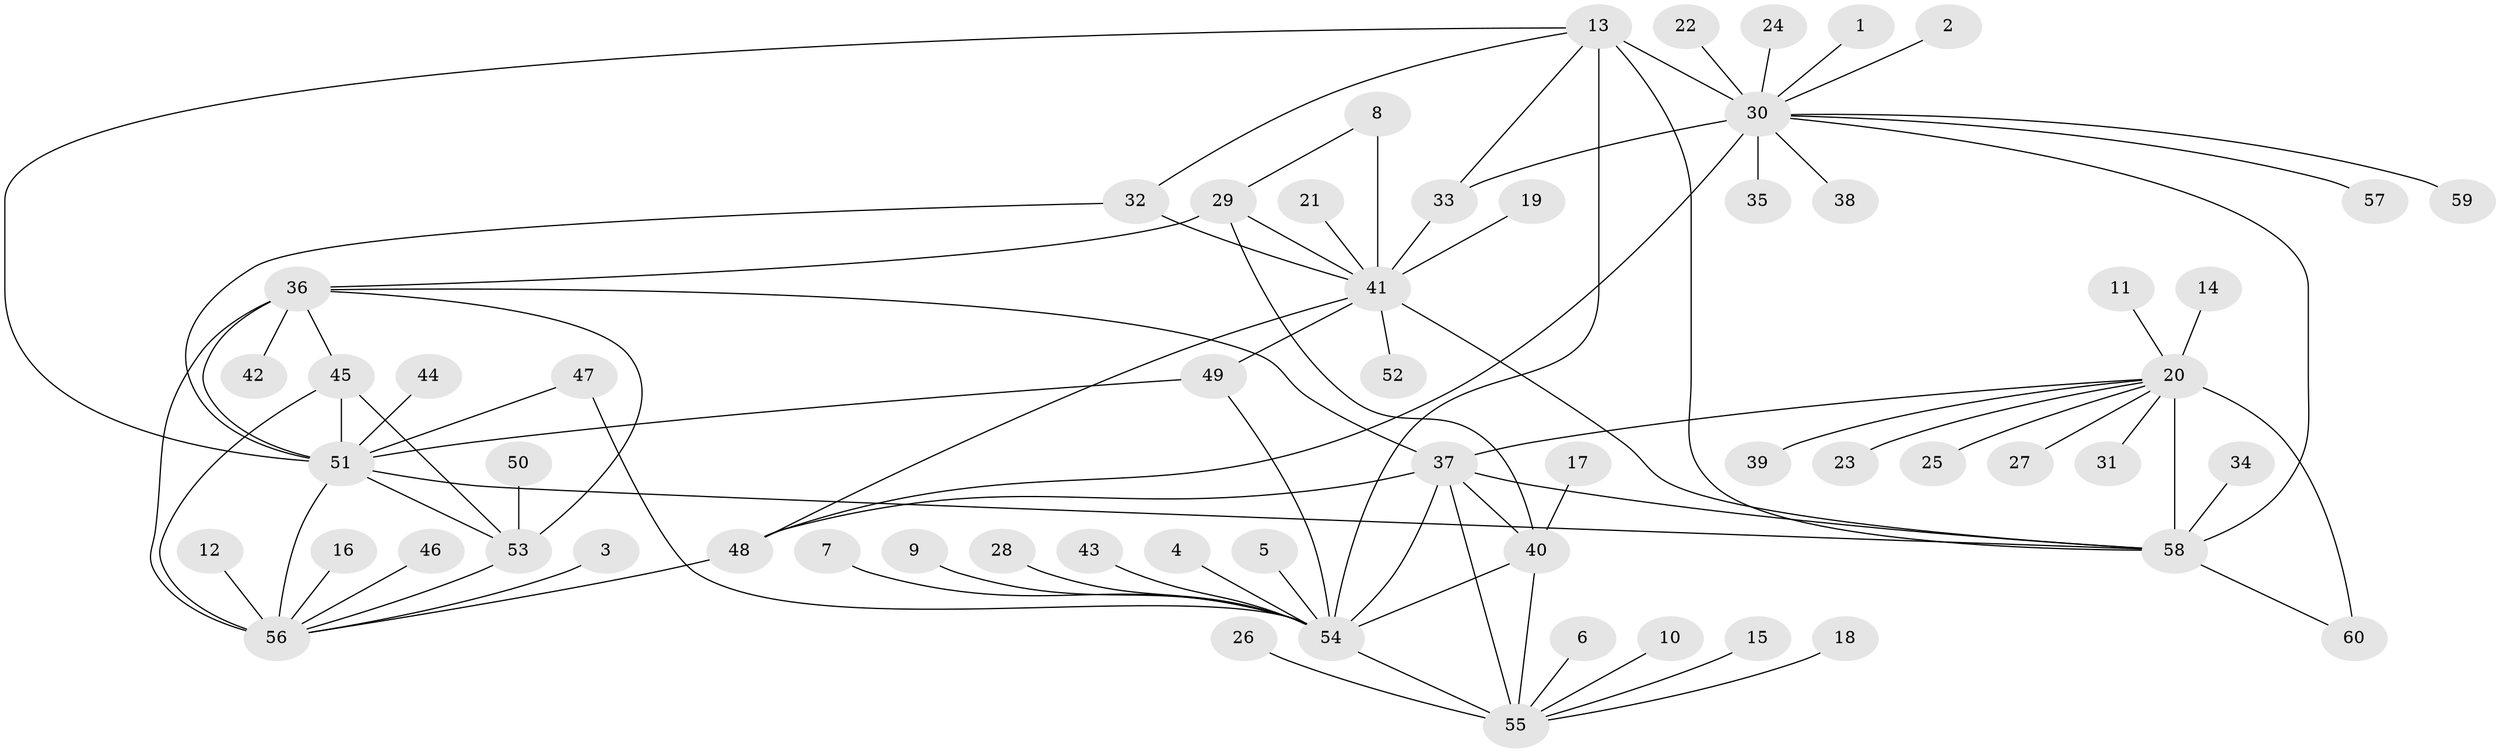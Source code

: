 // original degree distribution, {6: 0.025, 11: 0.016666666666666666, 9: 0.041666666666666664, 7: 0.06666666666666667, 8: 0.06666666666666667, 10: 0.008333333333333333, 14: 0.008333333333333333, 16: 0.008333333333333333, 12: 0.008333333333333333, 1: 0.6083333333333333, 3: 0.03333333333333333, 4: 0.008333333333333333, 2: 0.1}
// Generated by graph-tools (version 1.1) at 2025/37/03/04/25 23:37:36]
// undirected, 60 vertices, 87 edges
graph export_dot {
  node [color=gray90,style=filled];
  1;
  2;
  3;
  4;
  5;
  6;
  7;
  8;
  9;
  10;
  11;
  12;
  13;
  14;
  15;
  16;
  17;
  18;
  19;
  20;
  21;
  22;
  23;
  24;
  25;
  26;
  27;
  28;
  29;
  30;
  31;
  32;
  33;
  34;
  35;
  36;
  37;
  38;
  39;
  40;
  41;
  42;
  43;
  44;
  45;
  46;
  47;
  48;
  49;
  50;
  51;
  52;
  53;
  54;
  55;
  56;
  57;
  58;
  59;
  60;
  1 -- 30 [weight=1.0];
  2 -- 30 [weight=1.0];
  3 -- 56 [weight=1.0];
  4 -- 54 [weight=1.0];
  5 -- 54 [weight=1.0];
  6 -- 55 [weight=1.0];
  7 -- 54 [weight=1.0];
  8 -- 29 [weight=1.0];
  8 -- 41 [weight=4.0];
  9 -- 54 [weight=1.0];
  10 -- 55 [weight=1.0];
  11 -- 20 [weight=1.0];
  12 -- 56 [weight=1.0];
  13 -- 30 [weight=4.0];
  13 -- 32 [weight=1.0];
  13 -- 33 [weight=1.0];
  13 -- 51 [weight=1.0];
  13 -- 54 [weight=1.0];
  13 -- 58 [weight=1.0];
  14 -- 20 [weight=1.0];
  15 -- 55 [weight=1.0];
  16 -- 56 [weight=1.0];
  17 -- 40 [weight=1.0];
  18 -- 55 [weight=1.0];
  19 -- 41 [weight=1.0];
  20 -- 23 [weight=1.0];
  20 -- 25 [weight=1.0];
  20 -- 27 [weight=1.0];
  20 -- 31 [weight=1.0];
  20 -- 37 [weight=1.0];
  20 -- 39 [weight=1.0];
  20 -- 58 [weight=6.0];
  20 -- 60 [weight=3.0];
  21 -- 41 [weight=1.0];
  22 -- 30 [weight=1.0];
  24 -- 30 [weight=1.0];
  26 -- 55 [weight=1.0];
  28 -- 54 [weight=1.0];
  29 -- 36 [weight=1.0];
  29 -- 40 [weight=1.0];
  29 -- 41 [weight=4.0];
  30 -- 33 [weight=4.0];
  30 -- 35 [weight=1.0];
  30 -- 38 [weight=1.0];
  30 -- 48 [weight=1.0];
  30 -- 57 [weight=1.0];
  30 -- 58 [weight=1.0];
  30 -- 59 [weight=1.0];
  32 -- 41 [weight=1.0];
  32 -- 51 [weight=1.0];
  33 -- 41 [weight=1.0];
  34 -- 58 [weight=1.0];
  36 -- 37 [weight=1.0];
  36 -- 42 [weight=1.0];
  36 -- 45 [weight=1.0];
  36 -- 51 [weight=1.0];
  36 -- 53 [weight=1.0];
  36 -- 56 [weight=2.0];
  37 -- 40 [weight=4.0];
  37 -- 48 [weight=1.0];
  37 -- 54 [weight=2.0];
  37 -- 55 [weight=2.0];
  37 -- 58 [weight=1.0];
  40 -- 54 [weight=2.0];
  40 -- 55 [weight=2.0];
  41 -- 48 [weight=1.0];
  41 -- 49 [weight=1.0];
  41 -- 52 [weight=1.0];
  41 -- 58 [weight=1.0];
  43 -- 54 [weight=1.0];
  44 -- 51 [weight=1.0];
  45 -- 51 [weight=1.0];
  45 -- 53 [weight=1.0];
  45 -- 56 [weight=2.0];
  46 -- 56 [weight=1.0];
  47 -- 51 [weight=1.0];
  47 -- 54 [weight=1.0];
  48 -- 56 [weight=1.0];
  49 -- 51 [weight=1.0];
  49 -- 54 [weight=1.0];
  50 -- 53 [weight=1.0];
  51 -- 53 [weight=1.0];
  51 -- 56 [weight=2.0];
  51 -- 58 [weight=1.0];
  53 -- 56 [weight=2.0];
  54 -- 55 [weight=1.0];
  58 -- 60 [weight=2.0];
}
